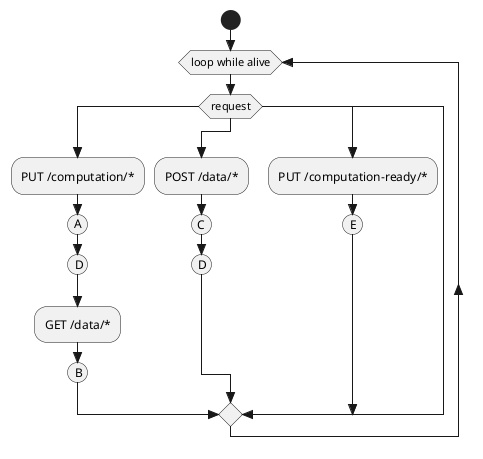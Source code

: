 @startuml
skinparam monochrome true
skinparam shadowing false
skinparam style strictuml

start
while (loop while alive)
switch (request)
case ( )
:PUT /computation/*;
(A)
(D)
:GET /data/*;
(B)
case ( )
:POST /data/*;
(C)
(D)
case ( )
:PUT /computation-ready/*;
(E)
case ( )
endswitch
endwhile
-[hidden]->
detach
@enduml

